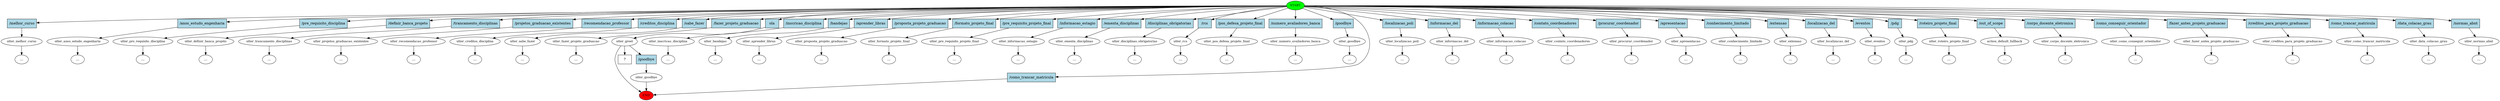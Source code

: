 digraph  {
0 [class="start active", fillcolor=green, fontsize=12, label=START, style=filled];
"-1" [class=end, fillcolor=red, fontsize=12, label=END, style=filled];
1 [class="", fontsize=12, label=utter_melhor_curso];
"-3" [class=ellipsis, label="..."];
2 [class="", fontsize=12, label=utter_anos_estudo_engenharia];
"-4" [class=ellipsis, label="..."];
3 [class="", fontsize=12, label=utter_pre_requisito_disciplina];
"-5" [class=ellipsis, label="..."];
4 [class="", fontsize=12, label=utter_definir_banca_projeto];
"-6" [class=ellipsis, label="..."];
5 [class="", fontsize=12, label=utter_trancamento_disciplinas];
"-7" [class=ellipsis, label="..."];
6 [class="", fontsize=12, label=utter_projetos_graduacao_existentes];
"-8" [class=ellipsis, label="..."];
7 [class="", fontsize=12, label=utter_recomendacao_professor];
"-9" [class=ellipsis, label="..."];
8 [class="", fontsize=12, label=utter_creditos_disciplina];
"-10" [class=ellipsis, label="..."];
9 [class="", fontsize=12, label=utter_sabe_fazer];
"-11" [class=ellipsis, label="..."];
10 [class="", fontsize=12, label=utter_fazer_projeto_graduacao];
"-12" [class=ellipsis, label="..."];
11 [class=active, fontsize=12, label=utter_greet];
12 [class="", fontsize=12, label=utter_inscricao_disciplina];
"-13" [class=ellipsis, label="..."];
13 [class="", fontsize=12, label=utter_bandejao];
"-14" [class=ellipsis, label="..."];
14 [class="", fontsize=12, label=utter_aprender_libras];
"-15" [class=ellipsis, label="..."];
15 [class="", fontsize=12, label=utter_proposta_projeto_graduacao];
"-16" [class=ellipsis, label="..."];
16 [class="", fontsize=12, label=utter_formato_projeto_final];
"-17" [class=ellipsis, label="..."];
18 [class="", fontsize=12, label=utter_goodbye];
19 [class="", fontsize=12, label=utter_pre_requisito_projeto_final];
"-18" [class=ellipsis, label="..."];
20 [class="", fontsize=12, label=utter_informacao_estagio];
"-19" [class=ellipsis, label="..."];
21 [class="", fontsize=12, label=utter_ementa_disciplinas];
"-20" [class=ellipsis, label="..."];
22 [class="", fontsize=12, label=utter_disciplinas_obrigatorias];
"-21" [class=ellipsis, label="..."];
23 [class="", fontsize=12, label=utter_rcs];
"-22" [class=ellipsis, label="..."];
24 [class="", fontsize=12, label=utter_pos_defesa_projeto_final];
"-23" [class=ellipsis, label="..."];
25 [class="", fontsize=12, label=utter_numero_avaliadores_banca];
"-24" [class=ellipsis, label="..."];
26 [class="", fontsize=12, label=utter_goodbye];
"-25" [class=ellipsis, label="..."];
27 [class="", fontsize=12, label=utter_localizacao_poli];
"-26" [class=ellipsis, label="..."];
28 [class="", fontsize=12, label=utter_informacao_del];
"-27" [class=ellipsis, label="..."];
29 [class="", fontsize=12, label=utter_informacao_colacao];
"-28" [class=ellipsis, label="..."];
30 [class="", fontsize=12, label=utter_contato_coordenadores];
"-29" [class=ellipsis, label="..."];
31 [class="", fontsize=12, label=utter_procurar_coordenador];
"-30" [class=ellipsis, label="..."];
32 [class="", fontsize=12, label=utter_apresentacao];
"-31" [class=ellipsis, label="..."];
33 [class="", fontsize=12, label=utter_conhecimento_limitado];
"-32" [class=ellipsis, label="..."];
34 [class="", fontsize=12, label=utter_extensao];
"-33" [class=ellipsis, label="..."];
35 [class="", fontsize=12, label=utter_localizacao_del];
"-34" [class=ellipsis, label="..."];
36 [class="", fontsize=12, label=utter_eventos];
"-35" [class=ellipsis, label="..."];
37 [class="", fontsize=12, label=utter_pdg];
"-36" [class=ellipsis, label="..."];
38 [class="", fontsize=12, label=utter_roteiro_projeto_final];
"-37" [class=ellipsis, label="..."];
39 [class="", fontsize=12, label=action_default_fallback];
"-38" [class=ellipsis, label="..."];
40 [class="", fontsize=12, label=utter_corpo_docente_eletronica];
"-39" [class=ellipsis, label="..."];
41 [class="", fontsize=12, label=utter_como_conseguir_orientador];
"-40" [class=ellipsis, label="..."];
42 [class="", fontsize=12, label=utter_fazer_antes_projeto_graduacao];
"-41" [class=ellipsis, label="..."];
43 [class="", fontsize=12, label=utter_creditos_para_projeto_graduacao];
"-42" [class=ellipsis, label="..."];
44 [class="", fontsize=12, label=utter_como_trancar_matricula];
"-43" [class=ellipsis, label="..."];
45 [class="", fontsize=12, label=utter_data_colacao_grau];
"-44" [class=ellipsis, label="..."];
46 [class="", fontsize=12, label=utter_normas_abnt];
"-45" [class=ellipsis, label="..."];
48 [class="intent dashed active", label="  ?  ", shape=rect];
49 [class=intent, fillcolor=lightblue, label="\/melhor_curso", shape=rect, style=filled];
50 [class=intent, fillcolor=lightblue, label="\/anos_estudo_engenharia", shape=rect, style=filled];
51 [class=intent, fillcolor=lightblue, label="\/pre_requisito_disciplina", shape=rect, style=filled];
52 [class=intent, fillcolor=lightblue, label="\/definir_banca_projeto", shape=rect, style=filled];
53 [class=intent, fillcolor=lightblue, label="\/trancamento_disciplinas", shape=rect, style=filled];
54 [class=intent, fillcolor=lightblue, label="\/projetos_graduacao_existentes", shape=rect, style=filled];
55 [class=intent, fillcolor=lightblue, label="\/recomendacao_professor", shape=rect, style=filled];
56 [class=intent, fillcolor=lightblue, label="\/creditos_disciplina", shape=rect, style=filled];
57 [class=intent, fillcolor=lightblue, label="\/sabe_fazer", shape=rect, style=filled];
58 [class=intent, fillcolor=lightblue, label="\/fazer_projeto_graduacao", shape=rect, style=filled];
59 [class="intent active", fillcolor=lightblue, label=ola, shape=rect, style=filled];
60 [class=intent, fillcolor=lightblue, label="\/inscricao_disciplina", shape=rect, style=filled];
61 [class=intent, fillcolor=lightblue, label="\/bandejao", shape=rect, style=filled];
62 [class=intent, fillcolor=lightblue, label="\/aprender_libras", shape=rect, style=filled];
63 [class=intent, fillcolor=lightblue, label="\/proposta_projeto_graduacao", shape=rect, style=filled];
64 [class=intent, fillcolor=lightblue, label="\/formato_projeto_final", shape=rect, style=filled];
65 [class=intent, fillcolor=lightblue, label="\/pre_requisito_projeto_final", shape=rect, style=filled];
66 [class=intent, fillcolor=lightblue, label="\/informacao_estagio", shape=rect, style=filled];
67 [class=intent, fillcolor=lightblue, label="\/ementa_disciplinas", shape=rect, style=filled];
68 [class=intent, fillcolor=lightblue, label="\/disciplinas_obrigatorias", shape=rect, style=filled];
69 [class=intent, fillcolor=lightblue, label="\/rcs", shape=rect, style=filled];
70 [class=intent, fillcolor=lightblue, label="\/pos_defesa_projeto_final", shape=rect, style=filled];
71 [class=intent, fillcolor=lightblue, label="\/numero_avaliadores_banca", shape=rect, style=filled];
72 [class=intent, fillcolor=lightblue, label="\/goodbye", shape=rect, style=filled];
73 [class=intent, fillcolor=lightblue, label="\/como_trancar_matricula", shape=rect, style=filled];
74 [class=intent, fillcolor=lightblue, label="\/localizacao_poli", shape=rect, style=filled];
75 [class=intent, fillcolor=lightblue, label="\/informacao_del", shape=rect, style=filled];
76 [class=intent, fillcolor=lightblue, label="\/informacao_colacao", shape=rect, style=filled];
77 [class=intent, fillcolor=lightblue, label="\/contato_coordenadores", shape=rect, style=filled];
78 [class=intent, fillcolor=lightblue, label="\/procurar_coordenador", shape=rect, style=filled];
79 [class=intent, fillcolor=lightblue, label="\/apresentacao", shape=rect, style=filled];
80 [class=intent, fillcolor=lightblue, label="\/conhecimento_limitado", shape=rect, style=filled];
81 [class=intent, fillcolor=lightblue, label="\/extensao", shape=rect, style=filled];
82 [class=intent, fillcolor=lightblue, label="\/localizacao_del", shape=rect, style=filled];
83 [class=intent, fillcolor=lightblue, label="\/eventos", shape=rect, style=filled];
84 [class=intent, fillcolor=lightblue, label="\/pdg", shape=rect, style=filled];
85 [class=intent, fillcolor=lightblue, label="\/roteiro_projeto_final", shape=rect, style=filled];
86 [class=intent, fillcolor=lightblue, label="\/out_of_scope", shape=rect, style=filled];
87 [class=intent, fillcolor=lightblue, label="\/corpo_docente_eletronica", shape=rect, style=filled];
88 [class=intent, fillcolor=lightblue, label="\/como_conseguir_orientador", shape=rect, style=filled];
89 [class=intent, fillcolor=lightblue, label="\/fazer_antes_projeto_graduacao", shape=rect, style=filled];
90 [class=intent, fillcolor=lightblue, label="\/creditos_para_projeto_graduacao", shape=rect, style=filled];
91 [class=intent, fillcolor=lightblue, label="\/como_trancar_matricula", shape=rect, style=filled];
92 [class=intent, fillcolor=lightblue, label="\/data_colacao_grau", shape=rect, style=filled];
93 [class=intent, fillcolor=lightblue, label="\/normas_abnt", shape=rect, style=filled];
94 [class=intent, fillcolor=lightblue, label="\/goodbye", shape=rect, style=filled];
0 -> 49  [class="", key=0];
0 -> 50  [class="", key=0];
0 -> 51  [class="", key=0];
0 -> 52  [class="", key=0];
0 -> 53  [class="", key=0];
0 -> 54  [class="", key=0];
0 -> 55  [class="", key=0];
0 -> 56  [class="", key=0];
0 -> 57  [class="", key=0];
0 -> 58  [class="", key=0];
0 -> 59  [class=active, key=0];
0 -> 60  [class="", key=0];
0 -> 61  [class="", key=0];
0 -> 62  [class="", key=0];
0 -> 63  [class="", key=0];
0 -> 64  [class="", key=0];
0 -> 65  [class="", key=0];
0 -> 66  [class="", key=0];
0 -> 67  [class="", key=0];
0 -> 68  [class="", key=0];
0 -> 69  [class="", key=0];
0 -> 70  [class="", key=0];
0 -> 71  [class="", key=0];
0 -> 72  [class="", key=0];
0 -> 73  [class="", key=0];
0 -> 74  [class="", key=0];
0 -> 75  [class="", key=0];
0 -> 76  [class="", key=0];
0 -> 77  [class="", key=0];
0 -> 78  [class="", key=0];
0 -> 79  [class="", key=0];
0 -> 80  [class="", key=0];
0 -> 81  [class="", key=0];
0 -> 82  [class="", key=0];
0 -> 83  [class="", key=0];
0 -> 84  [class="", key=0];
0 -> 85  [class="", key=0];
0 -> 86  [class="", key=0];
0 -> 87  [class="", key=0];
0 -> 88  [class="", key=0];
0 -> 89  [class="", key=0];
0 -> 90  [class="", key=0];
0 -> 91  [class="", key=0];
0 -> 92  [class="", key=0];
0 -> 93  [class="", key=0];
1 -> "-3"  [class="", key=NONE, label=""];
2 -> "-4"  [class="", key=NONE, label=""];
3 -> "-5"  [class="", key=NONE, label=""];
4 -> "-6"  [class="", key=NONE, label=""];
5 -> "-7"  [class="", key=NONE, label=""];
6 -> "-8"  [class="", key=NONE, label=""];
7 -> "-9"  [class="", key=NONE, label=""];
8 -> "-10"  [class="", key=NONE, label=""];
9 -> "-11"  [class="", key=NONE, label=""];
10 -> "-12"  [class="", key=NONE, label=""];
11 -> "-1"  [class="", key=NONE, label=""];
11 -> 48  [class=active, key=NONE, label=""];
11 -> 94  [class="", key=0];
12 -> "-13"  [class="", key=NONE, label=""];
13 -> "-14"  [class="", key=NONE, label=""];
14 -> "-15"  [class="", key=NONE, label=""];
15 -> "-16"  [class="", key=NONE, label=""];
16 -> "-17"  [class="", key=NONE, label=""];
18 -> "-1"  [class="", key=NONE, label=""];
19 -> "-18"  [class="", key=NONE, label=""];
20 -> "-19"  [class="", key=NONE, label=""];
21 -> "-20"  [class="", key=NONE, label=""];
22 -> "-21"  [class="", key=NONE, label=""];
23 -> "-22"  [class="", key=NONE, label=""];
24 -> "-23"  [class="", key=NONE, label=""];
25 -> "-24"  [class="", key=NONE, label=""];
26 -> "-25"  [class="", key=NONE, label=""];
27 -> "-26"  [class="", key=NONE, label=""];
28 -> "-27"  [class="", key=NONE, label=""];
29 -> "-28"  [class="", key=NONE, label=""];
30 -> "-29"  [class="", key=NONE, label=""];
31 -> "-30"  [class="", key=NONE, label=""];
32 -> "-31"  [class="", key=NONE, label=""];
33 -> "-32"  [class="", key=NONE, label=""];
34 -> "-33"  [class="", key=NONE, label=""];
35 -> "-34"  [class="", key=NONE, label=""];
36 -> "-35"  [class="", key=NONE, label=""];
37 -> "-36"  [class="", key=NONE, label=""];
38 -> "-37"  [class="", key=NONE, label=""];
39 -> "-38"  [class="", key=NONE, label=""];
40 -> "-39"  [class="", key=NONE, label=""];
41 -> "-40"  [class="", key=NONE, label=""];
42 -> "-41"  [class="", key=NONE, label=""];
43 -> "-42"  [class="", key=NONE, label=""];
44 -> "-43"  [class="", key=NONE, label=""];
45 -> "-44"  [class="", key=NONE, label=""];
46 -> "-45"  [class="", key=NONE, label=""];
49 -> 1  [class="", key=0];
50 -> 2  [class="", key=0];
51 -> 3  [class="", key=0];
52 -> 4  [class="", key=0];
53 -> 5  [class="", key=0];
54 -> 6  [class="", key=0];
55 -> 7  [class="", key=0];
56 -> 8  [class="", key=0];
57 -> 9  [class="", key=0];
58 -> 10  [class="", key=0];
59 -> 11  [class=active, key=0];
60 -> 12  [class="", key=0];
61 -> 13  [class="", key=0];
62 -> 14  [class="", key=0];
63 -> 15  [class="", key=0];
64 -> 16  [class="", key=0];
65 -> 19  [class="", key=0];
66 -> 20  [class="", key=0];
67 -> 21  [class="", key=0];
68 -> 22  [class="", key=0];
69 -> 23  [class="", key=0];
70 -> 24  [class="", key=0];
71 -> 25  [class="", key=0];
72 -> 26  [class="", key=0];
73 -> "-1"  [class="", key=0];
74 -> 27  [class="", key=0];
75 -> 28  [class="", key=0];
76 -> 29  [class="", key=0];
77 -> 30  [class="", key=0];
78 -> 31  [class="", key=0];
79 -> 32  [class="", key=0];
80 -> 33  [class="", key=0];
81 -> 34  [class="", key=0];
82 -> 35  [class="", key=0];
83 -> 36  [class="", key=0];
84 -> 37  [class="", key=0];
85 -> 38  [class="", key=0];
86 -> 39  [class="", key=0];
87 -> 40  [class="", key=0];
88 -> 41  [class="", key=0];
89 -> 42  [class="", key=0];
90 -> 43  [class="", key=0];
91 -> 44  [class="", key=0];
92 -> 45  [class="", key=0];
93 -> 46  [class="", key=0];
94 -> 18  [class="", key=0];
}

